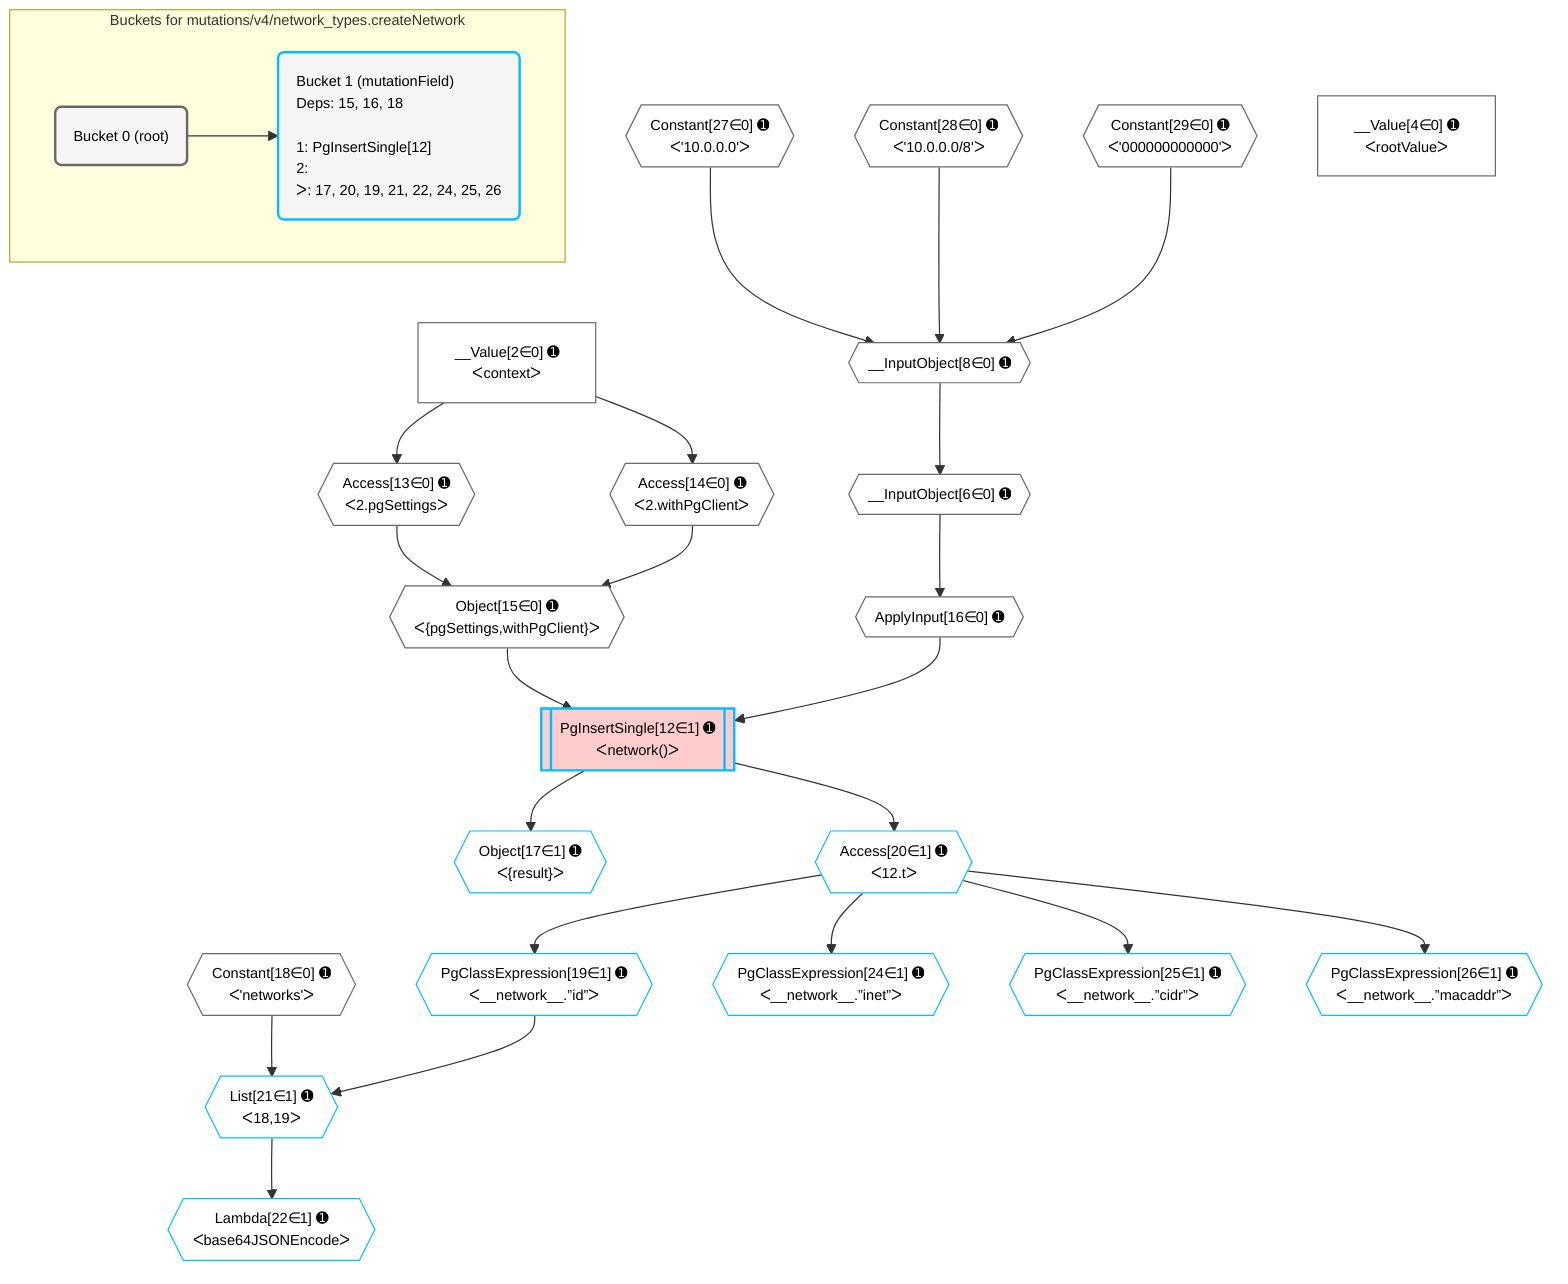 %%{init: {'themeVariables': { 'fontSize': '12px'}}}%%
graph TD
    classDef path fill:#eee,stroke:#000,color:#000
    classDef plan fill:#fff,stroke-width:1px,color:#000
    classDef itemplan fill:#fff,stroke-width:2px,color:#000
    classDef unbatchedplan fill:#dff,stroke-width:1px,color:#000
    classDef sideeffectplan fill:#fcc,stroke-width:2px,color:#000
    classDef bucket fill:#f6f6f6,color:#000,stroke-width:2px,text-align:left


    %% plan dependencies
    __InputObject8{{"__InputObject[8∈0] ➊"}}:::plan
    Constant27{{"Constant[27∈0] ➊<br />ᐸ'10.0.0.0'ᐳ"}}:::plan
    Constant28{{"Constant[28∈0] ➊<br />ᐸ'10.0.0.0/8'ᐳ"}}:::plan
    Constant29{{"Constant[29∈0] ➊<br />ᐸ'000000000000'ᐳ"}}:::plan
    Constant27 & Constant28 & Constant29 --> __InputObject8
    __InputObject6{{"__InputObject[6∈0] ➊"}}:::plan
    __InputObject8 --> __InputObject6
    Object15{{"Object[15∈0] ➊<br />ᐸ{pgSettings,withPgClient}ᐳ"}}:::plan
    Access13{{"Access[13∈0] ➊<br />ᐸ2.pgSettingsᐳ"}}:::plan
    Access14{{"Access[14∈0] ➊<br />ᐸ2.withPgClientᐳ"}}:::plan
    Access13 & Access14 --> Object15
    __Value2["__Value[2∈0] ➊<br />ᐸcontextᐳ"]:::plan
    __Value2 --> Access13
    __Value2 --> Access14
    ApplyInput16{{"ApplyInput[16∈0] ➊"}}:::plan
    __InputObject6 --> ApplyInput16
    __Value4["__Value[4∈0] ➊<br />ᐸrootValueᐳ"]:::plan
    Constant18{{"Constant[18∈0] ➊<br />ᐸ'networks'ᐳ"}}:::plan
    PgInsertSingle12[["PgInsertSingle[12∈1] ➊<br />ᐸnetwork()ᐳ"]]:::sideeffectplan
    Object15 & ApplyInput16 --> PgInsertSingle12
    List21{{"List[21∈1] ➊<br />ᐸ18,19ᐳ"}}:::plan
    PgClassExpression19{{"PgClassExpression[19∈1] ➊<br />ᐸ__network__.”id”ᐳ"}}:::plan
    Constant18 & PgClassExpression19 --> List21
    Object17{{"Object[17∈1] ➊<br />ᐸ{result}ᐳ"}}:::plan
    PgInsertSingle12 --> Object17
    Access20{{"Access[20∈1] ➊<br />ᐸ12.tᐳ"}}:::plan
    Access20 --> PgClassExpression19
    PgInsertSingle12 --> Access20
    Lambda22{{"Lambda[22∈1] ➊<br />ᐸbase64JSONEncodeᐳ"}}:::plan
    List21 --> Lambda22
    PgClassExpression24{{"PgClassExpression[24∈1] ➊<br />ᐸ__network__.”inet”ᐳ"}}:::plan
    Access20 --> PgClassExpression24
    PgClassExpression25{{"PgClassExpression[25∈1] ➊<br />ᐸ__network__.”cidr”ᐳ"}}:::plan
    Access20 --> PgClassExpression25
    PgClassExpression26{{"PgClassExpression[26∈1] ➊<br />ᐸ__network__.”macaddr”ᐳ"}}:::plan
    Access20 --> PgClassExpression26

    %% define steps

    subgraph "Buckets for mutations/v4/network_types.createNetwork"
    Bucket0("Bucket 0 (root)"):::bucket
    classDef bucket0 stroke:#696969
    class Bucket0,__Value2,__Value4,__InputObject6,__InputObject8,Access13,Access14,Object15,ApplyInput16,Constant18,Constant27,Constant28,Constant29 bucket0
    Bucket1("Bucket 1 (mutationField)<br />Deps: 15, 16, 18<br /><br />1: PgInsertSingle[12]<br />2: <br />ᐳ: 17, 20, 19, 21, 22, 24, 25, 26"):::bucket
    classDef bucket1 stroke:#00bfff
    class Bucket1,PgInsertSingle12,Object17,PgClassExpression19,Access20,List21,Lambda22,PgClassExpression24,PgClassExpression25,PgClassExpression26 bucket1
    Bucket0 --> Bucket1
    end